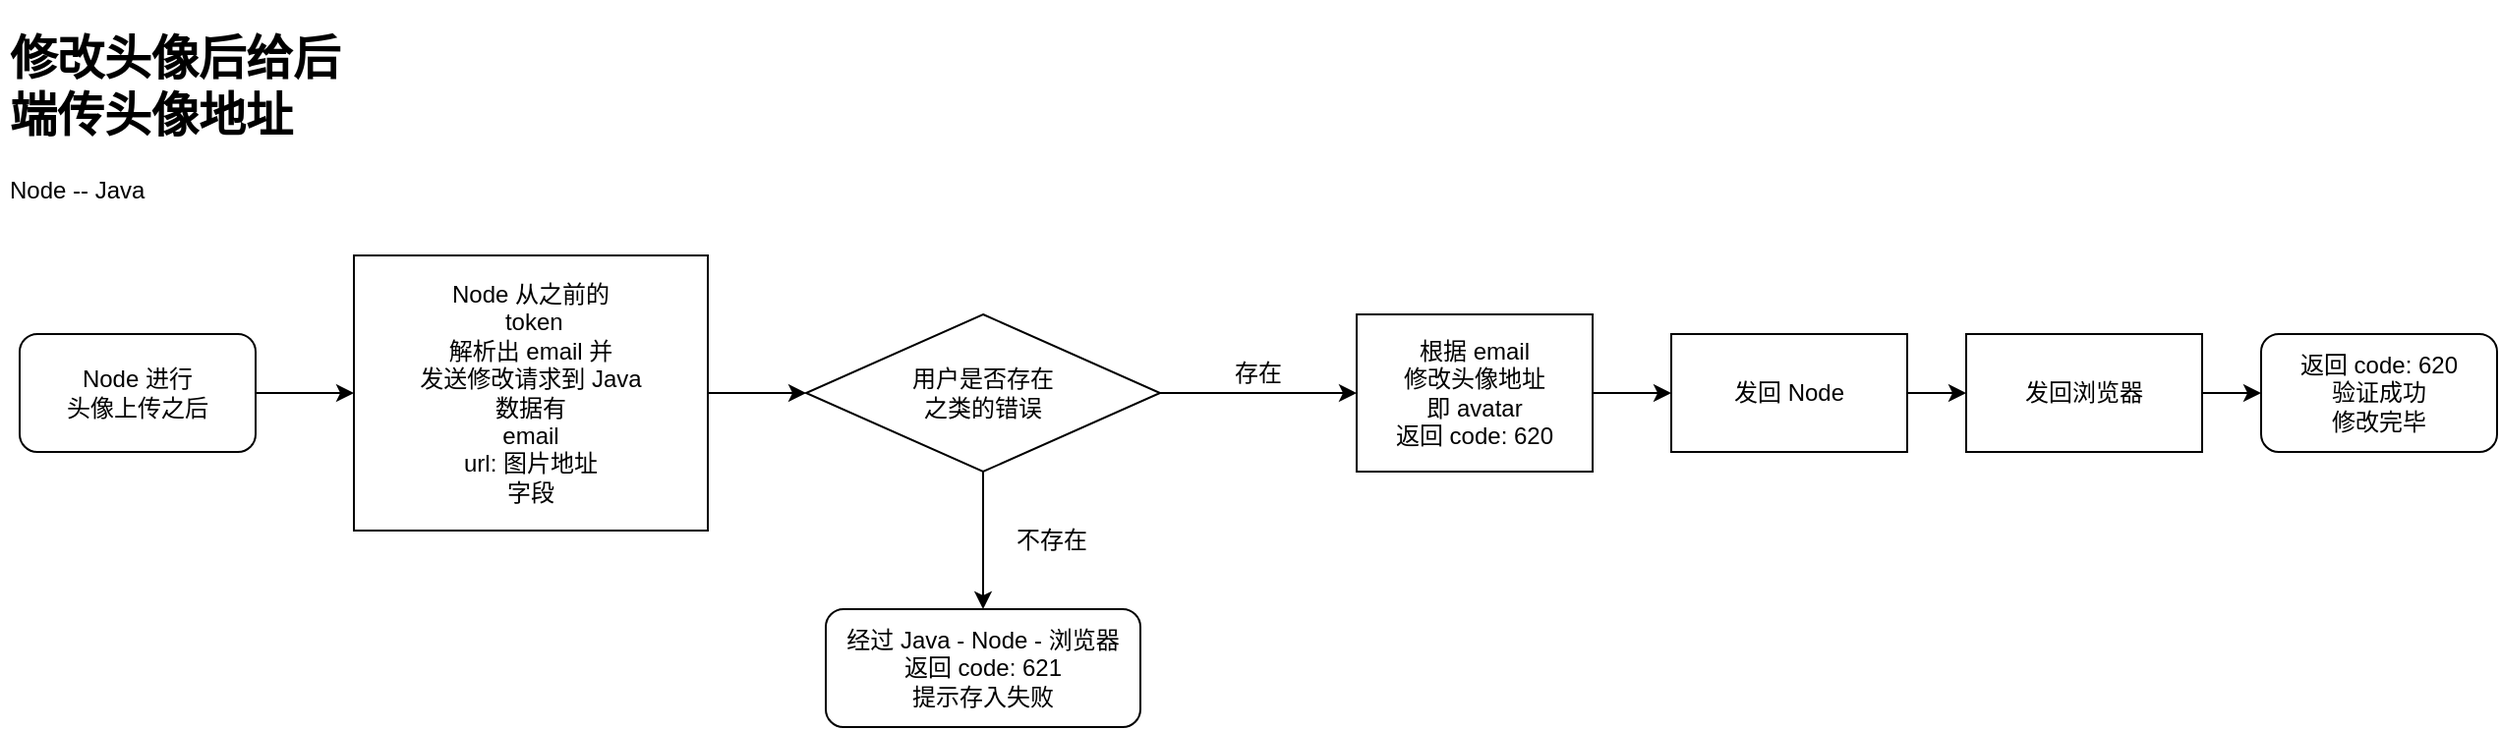 <mxfile version="13.0.3" type="device"><diagram id="7bAXrIPIZU65n2M3OCyO" name="第 1 页"><mxGraphModel dx="1024" dy="592" grid="1" gridSize="10" guides="1" tooltips="1" connect="1" arrows="1" fold="1" page="1" pageScale="1" pageWidth="4000" pageHeight="1920" math="0" shadow="0"><root><mxCell id="0"/><mxCell id="1" parent="0"/><mxCell id="XnF8Y5QSWVlfnxgKU0xE-1" value="&lt;h1&gt;修改头像后给后端传头像地址&lt;/h1&gt;&lt;p&gt;Node -- Java&lt;/p&gt;&lt;p&gt;&lt;br&gt;&lt;/p&gt;" style="text;html=1;strokeColor=none;fillColor=none;spacing=5;spacingTop=-20;whiteSpace=wrap;overflow=hidden;rounded=0;" parent="1" vertex="1"><mxGeometry x="50" y="90" width="190" height="100" as="geometry"/></mxCell><mxCell id="KARY3ac80VlEY_Xb7k9x-8" style="edgeStyle=orthogonalEdgeStyle;rounded=0;orthogonalLoop=1;jettySize=auto;html=1;entryX=0;entryY=0.5;entryDx=0;entryDy=0;" parent="1" source="XnF8Y5QSWVlfnxgKU0xE-5" target="XnF8Y5QSWVlfnxgKU0xE-14" edge="1"><mxGeometry relative="1" as="geometry"><mxPoint x="210" y="280" as="targetPoint"/></mxGeometry></mxCell><mxCell id="XnF8Y5QSWVlfnxgKU0xE-5" value="Node 进行&lt;br&gt;头像上传之后" style="rounded=1;whiteSpace=wrap;html=1;" parent="1" vertex="1"><mxGeometry x="60" y="250" width="120" height="60" as="geometry"/></mxCell><mxCell id="KARY3ac80VlEY_Xb7k9x-16" style="edgeStyle=orthogonalEdgeStyle;rounded=0;orthogonalLoop=1;jettySize=auto;html=1;entryX=0;entryY=0.5;entryDx=0;entryDy=0;" parent="1" source="XnF8Y5QSWVlfnxgKU0xE-14" target="XnF8Y5QSWVlfnxgKU0xE-17" edge="1"><mxGeometry relative="1" as="geometry"/></mxCell><mxCell id="XnF8Y5QSWVlfnxgKU0xE-14" value="Node 从之前的&lt;br&gt;&amp;nbsp;token &lt;br&gt;解析出 email 并&lt;br&gt;发送修改请求到 Java&lt;br&gt;数据有 &lt;br&gt;email&lt;br&gt;url: 图片地址&lt;br&gt;字段" style="rounded=0;whiteSpace=wrap;html=1;" parent="1" vertex="1"><mxGeometry x="230" y="210" width="180" height="140" as="geometry"/></mxCell><mxCell id="XnF8Y5QSWVlfnxgKU0xE-16" style="edgeStyle=orthogonalEdgeStyle;rounded=0;orthogonalLoop=1;jettySize=auto;html=1;entryX=0.5;entryY=0;entryDx=0;entryDy=0;" parent="1" source="XnF8Y5QSWVlfnxgKU0xE-17" target="XnF8Y5QSWVlfnxgKU0xE-20" edge="1"><mxGeometry relative="1" as="geometry"><mxPoint x="1070" y="400" as="targetPoint"/><Array as="points"/></mxGeometry></mxCell><mxCell id="KARY3ac80VlEY_Xb7k9x-17" style="edgeStyle=orthogonalEdgeStyle;rounded=0;orthogonalLoop=1;jettySize=auto;html=1;entryX=0;entryY=0.5;entryDx=0;entryDy=0;" parent="1" source="XnF8Y5QSWVlfnxgKU0xE-17" edge="1"><mxGeometry relative="1" as="geometry"><mxPoint x="740" y="280" as="targetPoint"/></mxGeometry></mxCell><mxCell id="XnF8Y5QSWVlfnxgKU0xE-17" value="用户是否存在&lt;br&gt;之类的错误" style="rhombus;whiteSpace=wrap;html=1;" parent="1" vertex="1"><mxGeometry x="460" y="240" width="180" height="80" as="geometry"/></mxCell><mxCell id="XnF8Y5QSWVlfnxgKU0xE-19" value="不存在" style="text;html=1;strokeColor=none;fillColor=none;align=center;verticalAlign=middle;whiteSpace=wrap;rounded=0;" parent="1" vertex="1"><mxGeometry x="550" y="340" width="70" height="30" as="geometry"/></mxCell><mxCell id="XnF8Y5QSWVlfnxgKU0xE-20" value="经过 Java - Node - 浏览器&lt;br&gt;返回 code: 621&lt;br&gt;提示存入失败" style="rounded=1;whiteSpace=wrap;html=1;" parent="1" vertex="1"><mxGeometry x="470" y="390" width="160" height="60" as="geometry"/></mxCell><mxCell id="XnF8Y5QSWVlfnxgKU0xE-36" style="edgeStyle=orthogonalEdgeStyle;rounded=0;orthogonalLoop=1;jettySize=auto;html=1;entryX=0;entryY=0.5;entryDx=0;entryDy=0;" parent="1" source="XnF8Y5QSWVlfnxgKU0xE-22" target="XnF8Y5QSWVlfnxgKU0xE-26" edge="1"><mxGeometry relative="1" as="geometry"/></mxCell><mxCell id="XnF8Y5QSWVlfnxgKU0xE-22" value="根据 email&lt;br&gt;修改头像地址&lt;br&gt;即 avatar&lt;br&gt;返回 code: 620" style="rounded=0;whiteSpace=wrap;html=1;" parent="1" vertex="1"><mxGeometry x="740" y="240" width="120" height="80" as="geometry"/></mxCell><mxCell id="XnF8Y5QSWVlfnxgKU0xE-44" style="edgeStyle=orthogonalEdgeStyle;rounded=0;orthogonalLoop=1;jettySize=auto;html=1;entryX=0;entryY=0.5;entryDx=0;entryDy=0;" parent="1" source="XnF8Y5QSWVlfnxgKU0xE-26" target="XnF8Y5QSWVlfnxgKU0xE-28" edge="1"><mxGeometry relative="1" as="geometry"/></mxCell><mxCell id="XnF8Y5QSWVlfnxgKU0xE-26" value="发回 Node" style="rounded=0;whiteSpace=wrap;html=1;" parent="1" vertex="1"><mxGeometry x="900" y="250" width="120" height="60" as="geometry"/></mxCell><mxCell id="XnF8Y5QSWVlfnxgKU0xE-45" style="edgeStyle=orthogonalEdgeStyle;rounded=0;orthogonalLoop=1;jettySize=auto;html=1;entryX=0;entryY=0.5;entryDx=0;entryDy=0;" parent="1" source="XnF8Y5QSWVlfnxgKU0xE-28" target="XnF8Y5QSWVlfnxgKU0xE-29" edge="1"><mxGeometry relative="1" as="geometry"/></mxCell><mxCell id="XnF8Y5QSWVlfnxgKU0xE-28" value="发回浏览器" style="rounded=0;whiteSpace=wrap;html=1;" parent="1" vertex="1"><mxGeometry x="1050" y="250" width="120" height="60" as="geometry"/></mxCell><mxCell id="XnF8Y5QSWVlfnxgKU0xE-29" value="返回 code: 620&lt;br&gt;验证成功&lt;br&gt;修改完毕" style="rounded=1;whiteSpace=wrap;html=1;" parent="1" vertex="1"><mxGeometry x="1200" y="250" width="120" height="60" as="geometry"/></mxCell><mxCell id="KARY3ac80VlEY_Xb7k9x-1" style="edgeStyle=orthogonalEdgeStyle;rounded=0;orthogonalLoop=1;jettySize=auto;html=1;exitX=0.5;exitY=1;exitDx=0;exitDy=0;" parent="1" source="XnF8Y5QSWVlfnxgKU0xE-14" target="XnF8Y5QSWVlfnxgKU0xE-14" edge="1"><mxGeometry relative="1" as="geometry"/></mxCell><mxCell id="KARY3ac80VlEY_Xb7k9x-10" value="存在" style="text;html=1;strokeColor=none;fillColor=none;align=center;verticalAlign=middle;whiteSpace=wrap;rounded=0;" parent="1" vertex="1"><mxGeometry x="670" y="260" width="40" height="20" as="geometry"/></mxCell></root></mxGraphModel></diagram></mxfile>